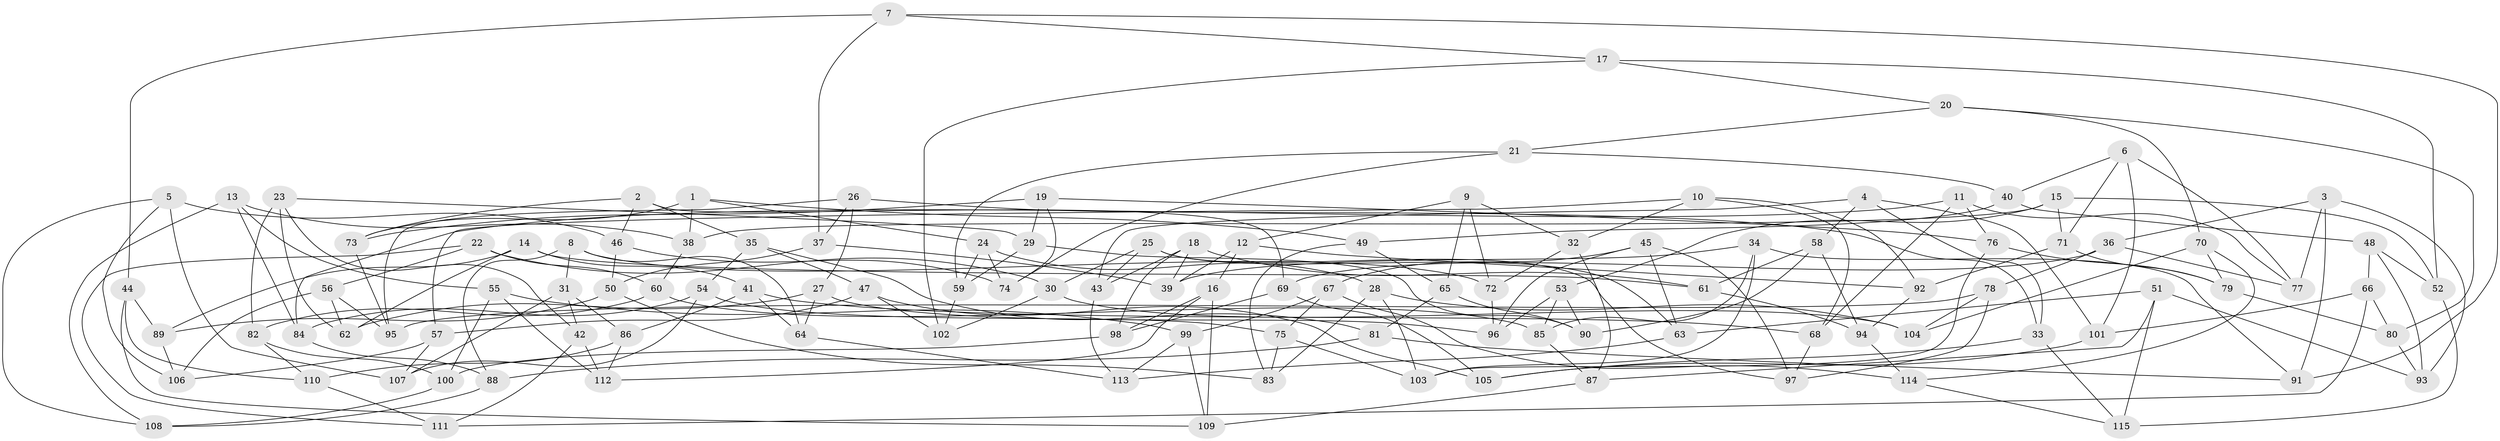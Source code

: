 // Generated by graph-tools (version 1.1) at 2025/26/03/09/25 03:26:57]
// undirected, 115 vertices, 230 edges
graph export_dot {
graph [start="1"]
  node [color=gray90,style=filled];
  1;
  2;
  3;
  4;
  5;
  6;
  7;
  8;
  9;
  10;
  11;
  12;
  13;
  14;
  15;
  16;
  17;
  18;
  19;
  20;
  21;
  22;
  23;
  24;
  25;
  26;
  27;
  28;
  29;
  30;
  31;
  32;
  33;
  34;
  35;
  36;
  37;
  38;
  39;
  40;
  41;
  42;
  43;
  44;
  45;
  46;
  47;
  48;
  49;
  50;
  51;
  52;
  53;
  54;
  55;
  56;
  57;
  58;
  59;
  60;
  61;
  62;
  63;
  64;
  65;
  66;
  67;
  68;
  69;
  70;
  71;
  72;
  73;
  74;
  75;
  76;
  77;
  78;
  79;
  80;
  81;
  82;
  83;
  84;
  85;
  86;
  87;
  88;
  89;
  90;
  91;
  92;
  93;
  94;
  95;
  96;
  97;
  98;
  99;
  100;
  101;
  102;
  103;
  104;
  105;
  106;
  107;
  108;
  109;
  110;
  111;
  112;
  113;
  114;
  115;
  1 -- 38;
  1 -- 49;
  1 -- 24;
  1 -- 73;
  2 -- 69;
  2 -- 73;
  2 -- 35;
  2 -- 46;
  3 -- 77;
  3 -- 36;
  3 -- 93;
  3 -- 91;
  4 -- 43;
  4 -- 33;
  4 -- 101;
  4 -- 58;
  5 -- 46;
  5 -- 108;
  5 -- 107;
  5 -- 106;
  6 -- 77;
  6 -- 71;
  6 -- 40;
  6 -- 101;
  7 -- 91;
  7 -- 17;
  7 -- 44;
  7 -- 37;
  8 -- 88;
  8 -- 31;
  8 -- 72;
  8 -- 64;
  9 -- 72;
  9 -- 32;
  9 -- 65;
  9 -- 12;
  10 -- 68;
  10 -- 92;
  10 -- 32;
  10 -- 57;
  11 -- 84;
  11 -- 68;
  11 -- 77;
  11 -- 76;
  12 -- 39;
  12 -- 16;
  12 -- 92;
  13 -- 84;
  13 -- 38;
  13 -- 55;
  13 -- 108;
  14 -- 62;
  14 -- 41;
  14 -- 89;
  14 -- 61;
  15 -- 52;
  15 -- 53;
  15 -- 38;
  15 -- 71;
  16 -- 109;
  16 -- 112;
  16 -- 98;
  17 -- 20;
  17 -- 102;
  17 -- 52;
  18 -- 43;
  18 -- 39;
  18 -- 61;
  18 -- 98;
  19 -- 74;
  19 -- 76;
  19 -- 73;
  19 -- 29;
  20 -- 80;
  20 -- 70;
  20 -- 21;
  21 -- 40;
  21 -- 59;
  21 -- 74;
  22 -- 111;
  22 -- 30;
  22 -- 56;
  22 -- 60;
  23 -- 29;
  23 -- 62;
  23 -- 42;
  23 -- 82;
  24 -- 74;
  24 -- 59;
  24 -- 28;
  25 -- 43;
  25 -- 97;
  25 -- 30;
  25 -- 63;
  26 -- 37;
  26 -- 27;
  26 -- 95;
  26 -- 33;
  27 -- 62;
  27 -- 64;
  27 -- 96;
  28 -- 104;
  28 -- 83;
  28 -- 103;
  29 -- 90;
  29 -- 59;
  30 -- 102;
  30 -- 104;
  31 -- 42;
  31 -- 86;
  31 -- 107;
  32 -- 72;
  32 -- 87;
  33 -- 115;
  33 -- 105;
  34 -- 39;
  34 -- 85;
  34 -- 103;
  34 -- 91;
  35 -- 47;
  35 -- 54;
  35 -- 81;
  36 -- 77;
  36 -- 78;
  36 -- 69;
  37 -- 39;
  37 -- 50;
  38 -- 60;
  40 -- 48;
  40 -- 49;
  41 -- 64;
  41 -- 86;
  41 -- 68;
  42 -- 112;
  42 -- 111;
  43 -- 113;
  44 -- 89;
  44 -- 109;
  44 -- 110;
  45 -- 96;
  45 -- 63;
  45 -- 67;
  45 -- 97;
  46 -- 74;
  46 -- 50;
  47 -- 57;
  47 -- 102;
  47 -- 105;
  48 -- 66;
  48 -- 52;
  48 -- 93;
  49 -- 65;
  49 -- 83;
  50 -- 89;
  50 -- 83;
  51 -- 115;
  51 -- 87;
  51 -- 63;
  51 -- 93;
  52 -- 115;
  53 -- 85;
  53 -- 90;
  53 -- 96;
  54 -- 75;
  54 -- 84;
  54 -- 107;
  55 -- 99;
  55 -- 100;
  55 -- 112;
  56 -- 95;
  56 -- 106;
  56 -- 62;
  57 -- 106;
  57 -- 107;
  58 -- 94;
  58 -- 61;
  58 -- 90;
  59 -- 102;
  60 -- 85;
  60 -- 82;
  61 -- 94;
  63 -- 113;
  64 -- 113;
  65 -- 81;
  65 -- 90;
  66 -- 80;
  66 -- 101;
  66 -- 111;
  67 -- 99;
  67 -- 114;
  67 -- 75;
  68 -- 97;
  69 -- 98;
  69 -- 105;
  70 -- 79;
  70 -- 114;
  70 -- 104;
  71 -- 92;
  71 -- 79;
  72 -- 96;
  73 -- 95;
  75 -- 103;
  75 -- 83;
  76 -- 103;
  76 -- 79;
  78 -- 97;
  78 -- 104;
  78 -- 95;
  79 -- 80;
  80 -- 93;
  81 -- 88;
  81 -- 91;
  82 -- 110;
  82 -- 100;
  84 -- 88;
  85 -- 87;
  86 -- 110;
  86 -- 112;
  87 -- 109;
  88 -- 108;
  89 -- 106;
  92 -- 94;
  94 -- 114;
  98 -- 100;
  99 -- 109;
  99 -- 113;
  100 -- 108;
  101 -- 105;
  110 -- 111;
  114 -- 115;
}
